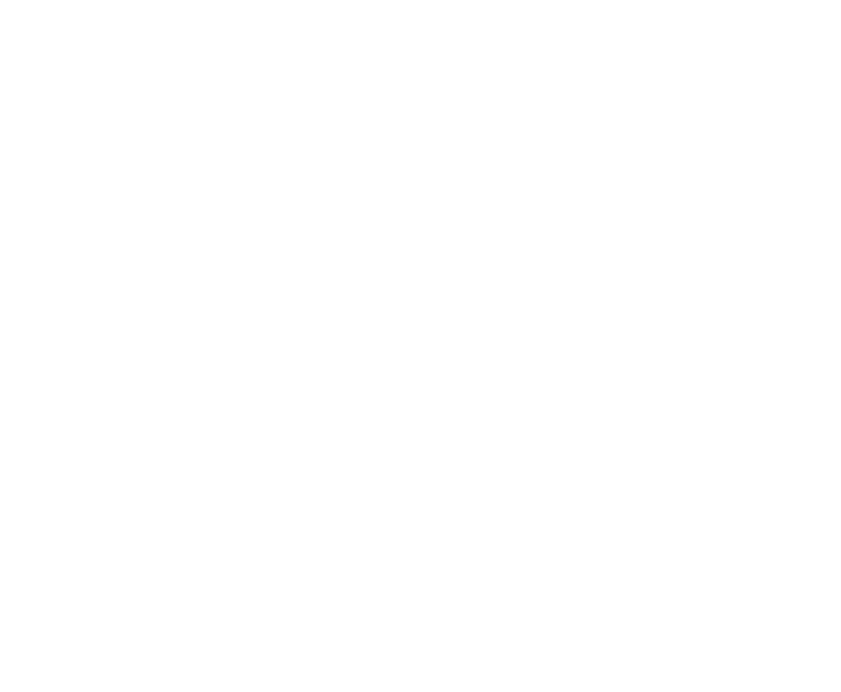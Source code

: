 digraph {
  graph [ color=white fontcolor=white ];
  node [ color=white fontcolor=white ];
  edge [ color=white fontcolor=white ];
  bgcolor="#00000000";
  nfs -> volume;
  volume -> mysql;
  volume -> zabbix;
  docker -> mysql;
  docker -> zabbix;
  mysql -> zabbix_server;
  nfs -> zabbix_server;
  mysql -> zabbix_web;
  nfs -> zabbix_web;
  zabbix_web -> zabbix;
  zabbix_server -> zabbix;
}
